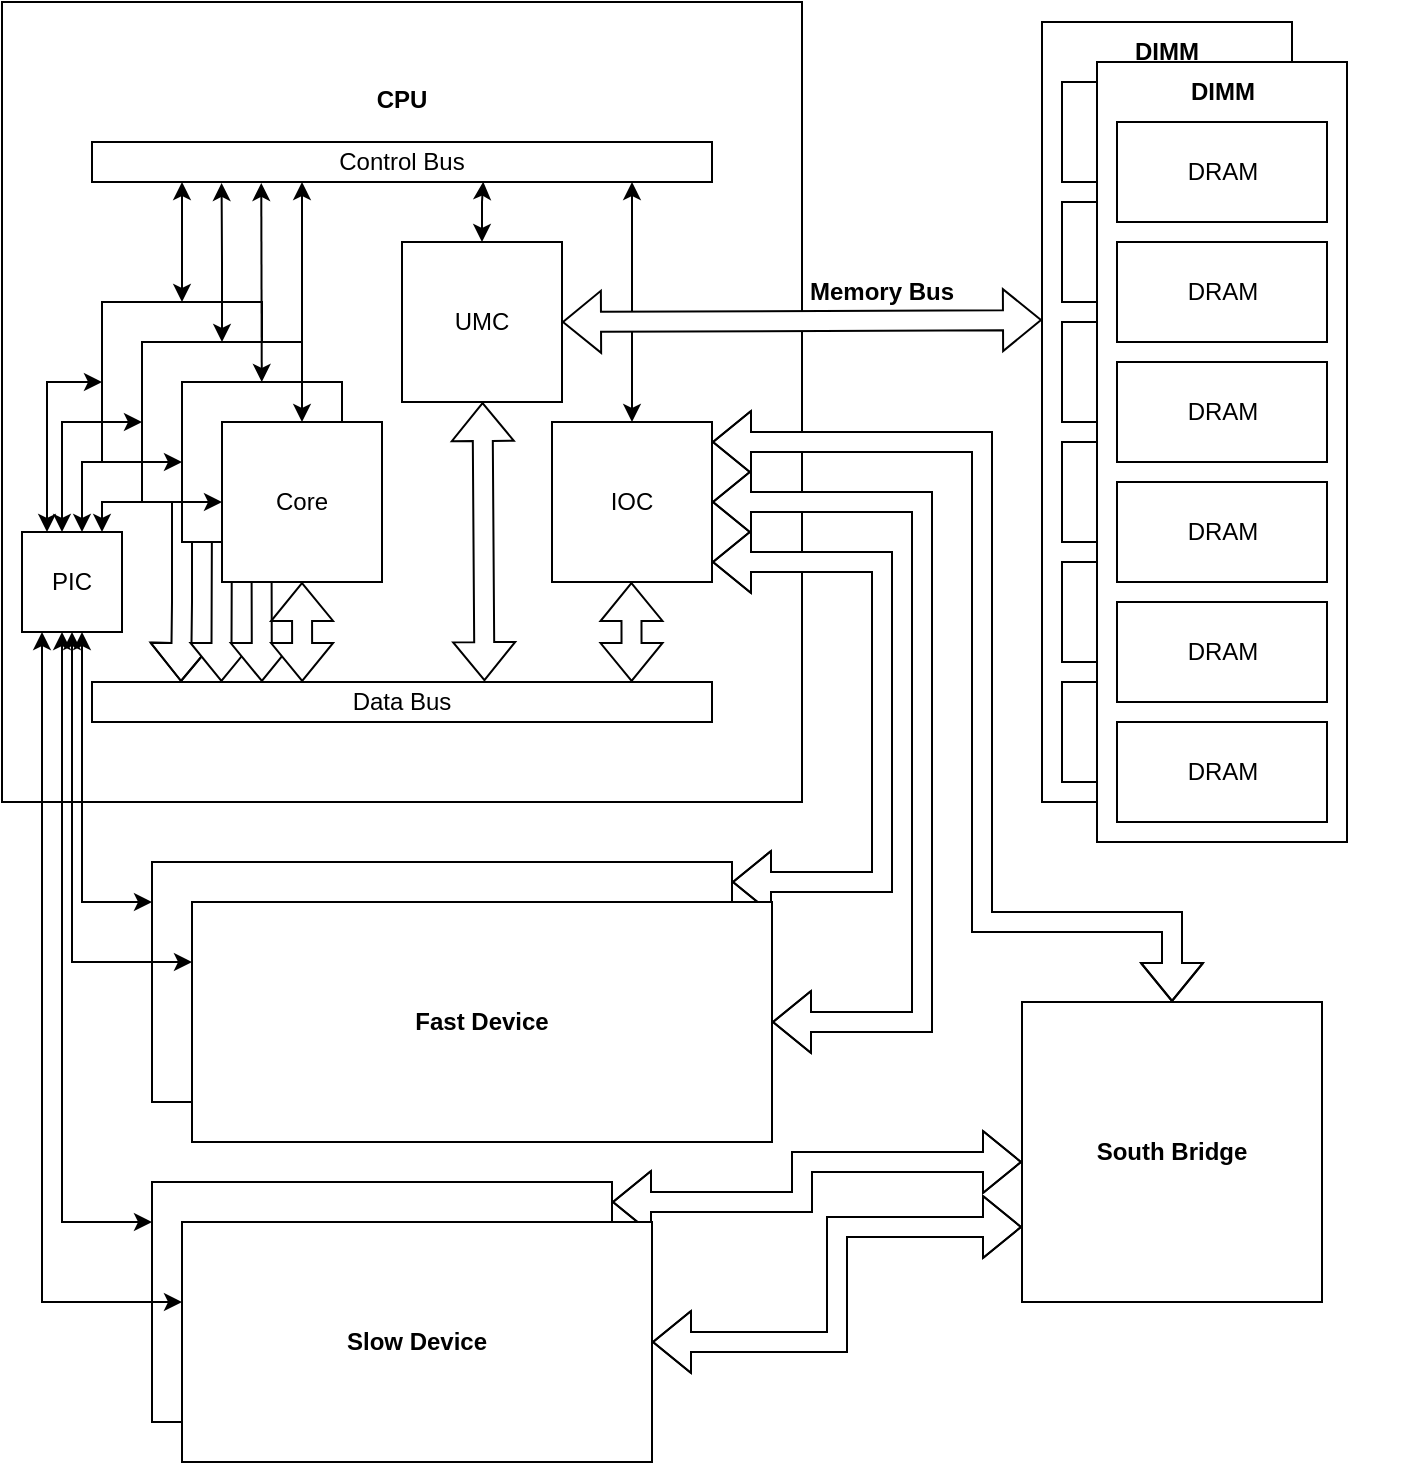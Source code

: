 <mxfile version="20.2.4" type="github">
  <diagram id="J__HdVsJIr5SyrQDiXUM" name="Page-1">
    <mxGraphModel dx="1102" dy="587" grid="1" gridSize="10" guides="1" tooltips="1" connect="1" arrows="1" fold="1" page="1" pageScale="1" pageWidth="800" pageHeight="800" math="0" shadow="0">
      <root>
        <mxCell id="0" />
        <mxCell id="1" parent="0" />
        <mxCell id="qEeFTIqIXQlI-F8TJPD6-39" value="&lt;div&gt;&lt;b&gt;CPU&lt;/b&gt;&lt;/div&gt;&lt;div&gt;&lt;b&gt;&lt;br&gt;&lt;/b&gt;&lt;/div&gt;&lt;div&gt;&lt;b&gt;&lt;br&gt;&lt;/b&gt;&lt;/div&gt;&lt;div&gt;&lt;b&gt;&lt;br&gt;&lt;/b&gt;&lt;/div&gt;&lt;div&gt;&lt;b&gt;&lt;br&gt;&lt;/b&gt;&lt;/div&gt;&lt;div&gt;&lt;b&gt;&lt;br&gt;&lt;/b&gt;&lt;/div&gt;&lt;div&gt;&lt;b&gt;&lt;br&gt;&lt;/b&gt;&lt;/div&gt;&lt;div&gt;&lt;b&gt;&lt;br&gt;&lt;/b&gt;&lt;/div&gt;&lt;div&gt;&lt;b&gt;&lt;br&gt;&lt;/b&gt;&lt;/div&gt;&lt;div&gt;&lt;b&gt;&lt;br&gt;&lt;/b&gt;&lt;/div&gt;&lt;div&gt;&lt;b&gt;&lt;br&gt;&lt;/b&gt;&lt;/div&gt;&lt;div&gt;&lt;b&gt;&lt;br&gt;&lt;/b&gt;&lt;/div&gt;&lt;div&gt;&lt;b&gt;&lt;br&gt;&lt;/b&gt;&lt;/div&gt;&lt;div&gt;&lt;b&gt;&lt;br&gt;&lt;/b&gt;&lt;/div&gt;&lt;div&gt;&lt;b&gt;&lt;br&gt;&lt;/b&gt;&lt;/div&gt;&lt;div&gt;&lt;b&gt;&lt;br&gt;&lt;/b&gt;&lt;/div&gt;&lt;div&gt;&lt;b&gt;&lt;br&gt;&lt;/b&gt;&lt;/div&gt;&lt;div&gt;&lt;b&gt;&lt;br&gt;&lt;/b&gt;&lt;/div&gt;&lt;div&gt;&lt;b&gt;&lt;br&gt;&lt;/b&gt;&lt;/div&gt;&lt;div&gt;&lt;b&gt;&lt;br&gt;&lt;/b&gt;&lt;/div&gt;&lt;div&gt;&lt;b&gt;&lt;br&gt;&lt;/b&gt;&lt;/div&gt;&lt;div&gt;&lt;b&gt;&lt;br&gt;&lt;/b&gt;&lt;/div&gt;" style="whiteSpace=wrap;html=1;aspect=fixed;" vertex="1" parent="1">
          <mxGeometry x="40" y="40" width="400" height="400" as="geometry" />
        </mxCell>
        <mxCell id="qEeFTIqIXQlI-F8TJPD6-75" value="" style="shape=flexArrow;endArrow=classic;startArrow=classic;html=1;rounded=0;strokeWidth=1;entryX=0;entryY=0.5;entryDx=0;entryDy=0;exitX=0.726;exitY=1;exitDx=0;exitDy=0;exitPerimeter=0;fillColor=default;" edge="1" parent="1" target="qEeFTIqIXQlI-F8TJPD6-52">
          <mxGeometry width="100" height="100" relative="1" as="geometry">
            <mxPoint x="129.52" y="380" as="sourcePoint" />
            <mxPoint x="129.82" y="290" as="targetPoint" />
            <Array as="points">
              <mxPoint x="130" y="340" />
            </Array>
          </mxGeometry>
        </mxCell>
        <mxCell id="qEeFTIqIXQlI-F8TJPD6-70" value="" style="shape=flexArrow;endArrow=classic;startArrow=classic;html=1;rounded=0;strokeWidth=1;entryX=0;entryY=0.5;entryDx=0;entryDy=0;exitX=0.726;exitY=1;exitDx=0;exitDy=0;exitPerimeter=0;fillColor=default;" edge="1" parent="1" target="qEeFTIqIXQlI-F8TJPD6-50">
          <mxGeometry width="100" height="100" relative="1" as="geometry">
            <mxPoint x="149.7" y="380" as="sourcePoint" />
            <mxPoint x="149.52" y="310" as="targetPoint" />
          </mxGeometry>
        </mxCell>
        <mxCell id="qEeFTIqIXQlI-F8TJPD6-13" value="" style="group" vertex="1" connectable="0" parent="1">
          <mxGeometry x="560" y="50" width="182.5" height="440" as="geometry" />
        </mxCell>
        <mxCell id="qEeFTIqIXQlI-F8TJPD6-12" value="&lt;div&gt;&lt;b&gt;DIMM&lt;/b&gt;&lt;/div&gt;&lt;div&gt;&lt;b&gt;&lt;br&gt;&lt;/b&gt;&lt;/div&gt;&lt;div&gt;&lt;b&gt;&lt;br&gt;&lt;/b&gt;&lt;/div&gt;&lt;div&gt;&lt;b&gt;&lt;br&gt;&lt;/b&gt;&lt;/div&gt;&lt;div&gt;&lt;b&gt;&lt;br&gt;&lt;/b&gt;&lt;/div&gt;&lt;div&gt;&lt;b&gt;&lt;br&gt;&lt;/b&gt;&lt;/div&gt;&lt;div&gt;&lt;b&gt;&lt;br&gt;&lt;/b&gt;&lt;/div&gt;&lt;div&gt;&lt;b&gt;&lt;br&gt;&lt;/b&gt;&lt;/div&gt;&lt;div&gt;&lt;b&gt;&lt;br&gt;&lt;/b&gt;&lt;/div&gt;&lt;div&gt;&lt;b&gt;&lt;br&gt;&lt;/b&gt;&lt;/div&gt;&lt;div&gt;&lt;b&gt;&lt;br&gt;&lt;/b&gt;&lt;/div&gt;&lt;div&gt;&lt;b&gt;&lt;br&gt;&lt;/b&gt;&lt;/div&gt;&lt;div&gt;&lt;b&gt;&lt;br&gt;&lt;/b&gt;&lt;/div&gt;&lt;div&gt;&lt;b&gt;&lt;br&gt;&lt;/b&gt;&lt;/div&gt;&lt;div&gt;&lt;b&gt;&lt;br&gt;&lt;/b&gt;&lt;/div&gt;&lt;div&gt;&lt;b&gt;&lt;br&gt;&lt;/b&gt;&lt;/div&gt;&lt;div&gt;&lt;b&gt;&lt;br&gt;&lt;/b&gt;&lt;/div&gt;&lt;div&gt;&lt;b&gt;&lt;br&gt;&lt;/b&gt;&lt;/div&gt;&lt;div&gt;&lt;b&gt;&lt;br&gt;&lt;/b&gt;&lt;/div&gt;&lt;div&gt;&lt;b&gt;&lt;br&gt;&lt;/b&gt;&lt;/div&gt;&lt;div&gt;&lt;b&gt;&lt;br&gt;&lt;/b&gt;&lt;/div&gt;&lt;div&gt;&lt;b&gt;&lt;br&gt;&lt;/b&gt;&lt;/div&gt;&lt;div&gt;&lt;b&gt;&lt;br&gt;&lt;/b&gt;&lt;/div&gt;&lt;div&gt;&lt;b&gt;&lt;br&gt;&lt;/b&gt;&lt;/div&gt;&lt;div&gt;&lt;b&gt;&lt;br&gt;&lt;/b&gt;&lt;/div&gt;&lt;div&gt;&lt;b&gt;&lt;br&gt;&lt;/b&gt;&lt;/div&gt;" style="rounded=0;whiteSpace=wrap;html=1;" vertex="1" parent="qEeFTIqIXQlI-F8TJPD6-13">
          <mxGeometry width="125" height="390" as="geometry" />
        </mxCell>
        <mxCell id="qEeFTIqIXQlI-F8TJPD6-6" value="DRAM" style="rounded=0;whiteSpace=wrap;html=1;" vertex="1" parent="qEeFTIqIXQlI-F8TJPD6-13">
          <mxGeometry x="10" y="30" width="105" height="50" as="geometry" />
        </mxCell>
        <mxCell id="qEeFTIqIXQlI-F8TJPD6-7" value="DRAM" style="rounded=0;whiteSpace=wrap;html=1;" vertex="1" parent="qEeFTIqIXQlI-F8TJPD6-13">
          <mxGeometry x="10" y="90" width="105" height="50" as="geometry" />
        </mxCell>
        <mxCell id="qEeFTIqIXQlI-F8TJPD6-8" value="DRAM" style="rounded=0;whiteSpace=wrap;html=1;" vertex="1" parent="qEeFTIqIXQlI-F8TJPD6-13">
          <mxGeometry x="10" y="150" width="105" height="50" as="geometry" />
        </mxCell>
        <mxCell id="qEeFTIqIXQlI-F8TJPD6-9" value="DRAM" style="rounded=0;whiteSpace=wrap;html=1;" vertex="1" parent="qEeFTIqIXQlI-F8TJPD6-13">
          <mxGeometry x="10" y="210" width="105" height="50" as="geometry" />
        </mxCell>
        <mxCell id="qEeFTIqIXQlI-F8TJPD6-10" value="DRAM" style="rounded=0;whiteSpace=wrap;html=1;" vertex="1" parent="qEeFTIqIXQlI-F8TJPD6-13">
          <mxGeometry x="10" y="270" width="105" height="50" as="geometry" />
        </mxCell>
        <mxCell id="qEeFTIqIXQlI-F8TJPD6-11" value="DRAM" style="rounded=0;whiteSpace=wrap;html=1;" vertex="1" parent="qEeFTIqIXQlI-F8TJPD6-13">
          <mxGeometry x="10" y="330" width="105" height="50" as="geometry" />
        </mxCell>
        <mxCell id="qEeFTIqIXQlI-F8TJPD6-15" value="" style="group" vertex="1" connectable="0" parent="qEeFTIqIXQlI-F8TJPD6-13">
          <mxGeometry x="27.5" y="20" width="155" height="420" as="geometry" />
        </mxCell>
        <mxCell id="qEeFTIqIXQlI-F8TJPD6-16" value="&lt;div&gt;&lt;b&gt;DIMM&lt;/b&gt;&lt;/div&gt;&lt;div&gt;&lt;b&gt;&lt;br&gt;&lt;/b&gt;&lt;/div&gt;&lt;div&gt;&lt;b&gt;&lt;br&gt;&lt;/b&gt;&lt;/div&gt;&lt;div&gt;&lt;b&gt;&lt;br&gt;&lt;/b&gt;&lt;/div&gt;&lt;div&gt;&lt;b&gt;&lt;br&gt;&lt;/b&gt;&lt;/div&gt;&lt;div&gt;&lt;b&gt;&lt;br&gt;&lt;/b&gt;&lt;/div&gt;&lt;div&gt;&lt;b&gt;&lt;br&gt;&lt;/b&gt;&lt;/div&gt;&lt;div&gt;&lt;b&gt;&lt;br&gt;&lt;/b&gt;&lt;/div&gt;&lt;div&gt;&lt;b&gt;&lt;br&gt;&lt;/b&gt;&lt;/div&gt;&lt;div&gt;&lt;b&gt;&lt;br&gt;&lt;/b&gt;&lt;/div&gt;&lt;div&gt;&lt;b&gt;&lt;br&gt;&lt;/b&gt;&lt;/div&gt;&lt;div&gt;&lt;b&gt;&lt;br&gt;&lt;/b&gt;&lt;/div&gt;&lt;div&gt;&lt;b&gt;&lt;br&gt;&lt;/b&gt;&lt;/div&gt;&lt;div&gt;&lt;b&gt;&lt;br&gt;&lt;/b&gt;&lt;/div&gt;&lt;div&gt;&lt;b&gt;&lt;br&gt;&lt;/b&gt;&lt;/div&gt;&lt;div&gt;&lt;b&gt;&lt;br&gt;&lt;/b&gt;&lt;/div&gt;&lt;div&gt;&lt;b&gt;&lt;br&gt;&lt;/b&gt;&lt;/div&gt;&lt;div&gt;&lt;b&gt;&lt;br&gt;&lt;/b&gt;&lt;/div&gt;&lt;div&gt;&lt;b&gt;&lt;br&gt;&lt;/b&gt;&lt;/div&gt;&lt;div&gt;&lt;b&gt;&lt;br&gt;&lt;/b&gt;&lt;/div&gt;&lt;div&gt;&lt;b&gt;&lt;br&gt;&lt;/b&gt;&lt;/div&gt;&lt;div&gt;&lt;b&gt;&lt;br&gt;&lt;/b&gt;&lt;/div&gt;&lt;div&gt;&lt;b&gt;&lt;br&gt;&lt;/b&gt;&lt;/div&gt;&lt;div&gt;&lt;b&gt;&lt;br&gt;&lt;/b&gt;&lt;/div&gt;&lt;div&gt;&lt;b&gt;&lt;br&gt;&lt;/b&gt;&lt;/div&gt;&lt;div&gt;&lt;b&gt;&lt;br&gt;&lt;/b&gt;&lt;/div&gt;" style="rounded=0;whiteSpace=wrap;html=1;" vertex="1" parent="qEeFTIqIXQlI-F8TJPD6-15">
          <mxGeometry width="125" height="390" as="geometry" />
        </mxCell>
        <mxCell id="qEeFTIqIXQlI-F8TJPD6-17" value="DRAM" style="rounded=0;whiteSpace=wrap;html=1;" vertex="1" parent="qEeFTIqIXQlI-F8TJPD6-15">
          <mxGeometry x="10" y="30" width="105" height="50" as="geometry" />
        </mxCell>
        <mxCell id="qEeFTIqIXQlI-F8TJPD6-18" value="DRAM" style="rounded=0;whiteSpace=wrap;html=1;" vertex="1" parent="qEeFTIqIXQlI-F8TJPD6-15">
          <mxGeometry x="10" y="90" width="105" height="50" as="geometry" />
        </mxCell>
        <mxCell id="qEeFTIqIXQlI-F8TJPD6-19" value="DRAM" style="rounded=0;whiteSpace=wrap;html=1;" vertex="1" parent="qEeFTIqIXQlI-F8TJPD6-15">
          <mxGeometry x="10" y="150" width="105" height="50" as="geometry" />
        </mxCell>
        <mxCell id="qEeFTIqIXQlI-F8TJPD6-20" value="DRAM" style="rounded=0;whiteSpace=wrap;html=1;" vertex="1" parent="qEeFTIqIXQlI-F8TJPD6-15">
          <mxGeometry x="10" y="210" width="105" height="50" as="geometry" />
        </mxCell>
        <mxCell id="qEeFTIqIXQlI-F8TJPD6-21" value="DRAM" style="rounded=0;whiteSpace=wrap;html=1;" vertex="1" parent="qEeFTIqIXQlI-F8TJPD6-15">
          <mxGeometry x="10" y="270" width="105" height="50" as="geometry" />
        </mxCell>
        <mxCell id="qEeFTIqIXQlI-F8TJPD6-22" value="DRAM" style="rounded=0;whiteSpace=wrap;html=1;" vertex="1" parent="qEeFTIqIXQlI-F8TJPD6-15">
          <mxGeometry x="10" y="330" width="105" height="50" as="geometry" />
        </mxCell>
        <mxCell id="qEeFTIqIXQlI-F8TJPD6-47" value="Control Bus" style="rounded=0;whiteSpace=wrap;html=1;direction=west;" vertex="1" parent="1">
          <mxGeometry x="85" y="110" width="310" height="20" as="geometry" />
        </mxCell>
        <mxCell id="qEeFTIqIXQlI-F8TJPD6-63" style="edgeStyle=orthogonalEdgeStyle;rounded=0;orthogonalLoop=1;jettySize=auto;html=1;startArrow=classic;startFill=1;endArrow=classic;endFill=1;" edge="1" parent="1" source="qEeFTIqIXQlI-F8TJPD6-49">
          <mxGeometry relative="1" as="geometry">
            <mxPoint x="130" y="130" as="targetPoint" />
          </mxGeometry>
        </mxCell>
        <mxCell id="qEeFTIqIXQlI-F8TJPD6-49" value="Core" style="whiteSpace=wrap;html=1;aspect=fixed;" vertex="1" parent="1">
          <mxGeometry x="90" y="190" width="80" height="80" as="geometry" />
        </mxCell>
        <mxCell id="qEeFTIqIXQlI-F8TJPD6-64" style="edgeStyle=orthogonalEdgeStyle;rounded=0;orthogonalLoop=1;jettySize=auto;html=1;entryX=0.791;entryY=-0.024;entryDx=0;entryDy=0;entryPerimeter=0;startArrow=classic;startFill=1;endArrow=classic;endFill=1;" edge="1" parent="1" source="qEeFTIqIXQlI-F8TJPD6-51" target="qEeFTIqIXQlI-F8TJPD6-47">
          <mxGeometry relative="1" as="geometry" />
        </mxCell>
        <mxCell id="qEeFTIqIXQlI-F8TJPD6-51" value="Core" style="whiteSpace=wrap;html=1;aspect=fixed;" vertex="1" parent="1">
          <mxGeometry x="110" y="210" width="80" height="80" as="geometry" />
        </mxCell>
        <mxCell id="qEeFTIqIXQlI-F8TJPD6-60" style="edgeStyle=orthogonalEdgeStyle;rounded=0;orthogonalLoop=1;jettySize=auto;html=1;startArrow=classic;startFill=1;endArrow=classic;endFill=1;entryX=0.369;entryY=0.007;entryDx=0;entryDy=0;entryPerimeter=0;" edge="1" parent="1" source="qEeFTIqIXQlI-F8TJPD6-53" target="qEeFTIqIXQlI-F8TJPD6-47">
          <mxGeometry relative="1" as="geometry">
            <mxPoint x="289" y="130" as="targetPoint" />
          </mxGeometry>
        </mxCell>
        <mxCell id="qEeFTIqIXQlI-F8TJPD6-53" value="UMC" style="whiteSpace=wrap;html=1;aspect=fixed;" vertex="1" parent="1">
          <mxGeometry x="240" y="160" width="80" height="80" as="geometry" />
        </mxCell>
        <mxCell id="qEeFTIqIXQlI-F8TJPD6-52" value="Core" style="whiteSpace=wrap;html=1;aspect=fixed;" vertex="1" parent="1">
          <mxGeometry x="130" y="230" width="80" height="80" as="geometry" />
        </mxCell>
        <mxCell id="qEeFTIqIXQlI-F8TJPD6-57" style="edgeStyle=orthogonalEdgeStyle;rounded=0;orthogonalLoop=1;jettySize=auto;html=1;endArrow=classic;endFill=1;startArrow=classic;startFill=1;" edge="1" parent="1" source="qEeFTIqIXQlI-F8TJPD6-54">
          <mxGeometry relative="1" as="geometry">
            <mxPoint x="355" y="130" as="targetPoint" />
            <Array as="points">
              <mxPoint x="355" y="130" />
            </Array>
          </mxGeometry>
        </mxCell>
        <mxCell id="qEeFTIqIXQlI-F8TJPD6-92" style="edgeStyle=orthogonalEdgeStyle;shape=flexArrow;rounded=0;orthogonalLoop=1;jettySize=auto;html=1;startArrow=classic;startFill=1;endArrow=classic;endFill=1;strokeWidth=1;fillColor=default;" edge="1" parent="1" source="qEeFTIqIXQlI-F8TJPD6-54" target="qEeFTIqIXQlI-F8TJPD6-83">
          <mxGeometry relative="1" as="geometry">
            <Array as="points">
              <mxPoint x="480" y="320" />
              <mxPoint x="480" y="480" />
            </Array>
          </mxGeometry>
        </mxCell>
        <mxCell id="qEeFTIqIXQlI-F8TJPD6-93" style="edgeStyle=orthogonalEdgeStyle;shape=flexArrow;rounded=0;orthogonalLoop=1;jettySize=auto;html=1;startArrow=classic;startFill=1;endArrow=classic;endFill=1;strokeWidth=1;fillColor=default;" edge="1" parent="1" source="qEeFTIqIXQlI-F8TJPD6-54" target="qEeFTIqIXQlI-F8TJPD6-85">
          <mxGeometry relative="1" as="geometry">
            <mxPoint x="620" y="500" as="targetPoint" />
            <Array as="points">
              <mxPoint x="530" y="260" />
              <mxPoint x="530" y="500" />
              <mxPoint x="625" y="500" />
            </Array>
          </mxGeometry>
        </mxCell>
        <mxCell id="qEeFTIqIXQlI-F8TJPD6-95" style="edgeStyle=orthogonalEdgeStyle;shape=flexArrow;rounded=0;orthogonalLoop=1;jettySize=auto;html=1;entryX=1;entryY=0.5;entryDx=0;entryDy=0;startArrow=classic;startFill=1;endArrow=classic;endFill=1;strokeWidth=1;fillColor=default;" edge="1" parent="1" source="qEeFTIqIXQlI-F8TJPD6-54" target="qEeFTIqIXQlI-F8TJPD6-87">
          <mxGeometry relative="1" as="geometry">
            <Array as="points">
              <mxPoint x="500" y="290" />
              <mxPoint x="500" y="550" />
            </Array>
          </mxGeometry>
        </mxCell>
        <mxCell id="qEeFTIqIXQlI-F8TJPD6-54" value="IOC" style="whiteSpace=wrap;html=1;aspect=fixed;" vertex="1" parent="1">
          <mxGeometry x="315" y="250" width="80" height="80" as="geometry" />
        </mxCell>
        <mxCell id="qEeFTIqIXQlI-F8TJPD6-55" value="Data Bus" style="rounded=0;whiteSpace=wrap;html=1;direction=west;" vertex="1" parent="1">
          <mxGeometry x="85" y="380" width="310" height="20" as="geometry" />
        </mxCell>
        <mxCell id="qEeFTIqIXQlI-F8TJPD6-65" value="" style="endArrow=classic;startArrow=classic;html=1;rounded=0;entryX=0.727;entryY=-0.024;entryDx=0;entryDy=0;entryPerimeter=0;" edge="1" parent="1" source="qEeFTIqIXQlI-F8TJPD6-52" target="qEeFTIqIXQlI-F8TJPD6-47">
          <mxGeometry width="50" height="50" relative="1" as="geometry">
            <mxPoint x="210" y="300" as="sourcePoint" />
            <mxPoint x="260" y="250" as="targetPoint" />
          </mxGeometry>
        </mxCell>
        <mxCell id="qEeFTIqIXQlI-F8TJPD6-66" value="" style="endArrow=classic;startArrow=classic;html=1;rounded=0;entryX=0.727;entryY=-0.024;entryDx=0;entryDy=0;entryPerimeter=0;exitX=0.5;exitY=0;exitDx=0;exitDy=0;" edge="1" parent="1" source="qEeFTIqIXQlI-F8TJPD6-50">
          <mxGeometry width="50" height="50" relative="1" as="geometry">
            <mxPoint x="190.264" y="229.52" as="sourcePoint" />
            <mxPoint x="190" y="130.0" as="targetPoint" />
          </mxGeometry>
        </mxCell>
        <mxCell id="qEeFTIqIXQlI-F8TJPD6-69" value="" style="shape=flexArrow;endArrow=classic;startArrow=classic;html=1;rounded=0;strokeWidth=1;entryX=0.5;entryY=1;entryDx=0;entryDy=0;exitX=0.726;exitY=1;exitDx=0;exitDy=0;exitPerimeter=0;fillColor=default;" edge="1" parent="1" source="qEeFTIqIXQlI-F8TJPD6-55">
          <mxGeometry width="100" height="100" relative="1" as="geometry">
            <mxPoint x="169.85" y="360" as="sourcePoint" />
            <mxPoint x="169.76" y="310" as="targetPoint" />
          </mxGeometry>
        </mxCell>
        <mxCell id="qEeFTIqIXQlI-F8TJPD6-68" value="" style="shape=flexArrow;endArrow=classic;startArrow=classic;html=1;rounded=0;strokeWidth=1;entryX=0.5;entryY=1;entryDx=0;entryDy=0;exitX=0.661;exitY=1;exitDx=0;exitDy=0;exitPerimeter=0;fillColor=default;" edge="1" parent="1" source="qEeFTIqIXQlI-F8TJPD6-55" target="qEeFTIqIXQlI-F8TJPD6-50">
          <mxGeometry width="100" height="100" relative="1" as="geometry">
            <mxPoint x="190" y="360" as="sourcePoint" />
            <mxPoint x="290" y="260" as="targetPoint" />
          </mxGeometry>
        </mxCell>
        <mxCell id="qEeFTIqIXQlI-F8TJPD6-50" value="Core" style="whiteSpace=wrap;html=1;aspect=fixed;" vertex="1" parent="1">
          <mxGeometry x="150" y="250" width="80" height="80" as="geometry" />
        </mxCell>
        <mxCell id="qEeFTIqIXQlI-F8TJPD6-74" value="" style="shape=flexArrow;endArrow=classic;startArrow=classic;html=1;rounded=0;strokeWidth=1;exitX=0.367;exitY=1.021;exitDx=0;exitDy=0;exitPerimeter=0;fillColor=default;" edge="1" parent="1" source="qEeFTIqIXQlI-F8TJPD6-55" target="qEeFTIqIXQlI-F8TJPD6-53">
          <mxGeometry width="100" height="100" relative="1" as="geometry">
            <mxPoint x="299.85" y="380" as="sourcePoint" />
            <mxPoint x="299.76" y="330" as="targetPoint" />
          </mxGeometry>
        </mxCell>
        <mxCell id="qEeFTIqIXQlI-F8TJPD6-76" value="" style="shape=flexArrow;endArrow=classic;startArrow=classic;html=1;rounded=0;strokeWidth=1;entryX=0.5;entryY=1;entryDx=0;entryDy=0;exitX=0.661;exitY=1;exitDx=0;exitDy=0;exitPerimeter=0;fillColor=default;" edge="1" parent="1">
          <mxGeometry width="100" height="100" relative="1" as="geometry">
            <mxPoint x="354.8" y="380" as="sourcePoint" />
            <mxPoint x="354.71" y="330" as="targetPoint" />
          </mxGeometry>
        </mxCell>
        <mxCell id="qEeFTIqIXQlI-F8TJPD6-77" value="" style="shape=flexArrow;endArrow=classic;startArrow=classic;html=1;rounded=0;strokeWidth=1;exitX=0;exitY=0.382;exitDx=0;exitDy=0;exitPerimeter=0;fillColor=default;entryX=1;entryY=0.5;entryDx=0;entryDy=0;" edge="1" parent="1" source="qEeFTIqIXQlI-F8TJPD6-12" target="qEeFTIqIXQlI-F8TJPD6-53">
          <mxGeometry width="100" height="100" relative="1" as="geometry">
            <mxPoint x="291.23" y="389.58" as="sourcePoint" />
            <mxPoint x="290.274" y="250" as="targetPoint" />
          </mxGeometry>
        </mxCell>
        <mxCell id="qEeFTIqIXQlI-F8TJPD6-80" value="&lt;b&gt;Memory Bus&lt;/b&gt;" style="text;html=1;strokeColor=none;fillColor=none;align=center;verticalAlign=middle;whiteSpace=wrap;rounded=0;" vertex="1" parent="1">
          <mxGeometry x="440" y="170" width="80" height="30" as="geometry" />
        </mxCell>
        <mxCell id="qEeFTIqIXQlI-F8TJPD6-82" style="edgeStyle=orthogonalEdgeStyle;rounded=0;orthogonalLoop=1;jettySize=auto;html=1;startArrow=classic;startFill=1;endArrow=classic;endFill=1;strokeWidth=1;fillColor=default;entryX=0;entryY=0.167;entryDx=0;entryDy=0;entryPerimeter=0;" edge="1" parent="1" source="qEeFTIqIXQlI-F8TJPD6-81" target="qEeFTIqIXQlI-F8TJPD6-83">
          <mxGeometry relative="1" as="geometry">
            <mxPoint x="75" y="490" as="targetPoint" />
            <Array as="points">
              <mxPoint x="80" y="490" />
            </Array>
          </mxGeometry>
        </mxCell>
        <mxCell id="qEeFTIqIXQlI-F8TJPD6-102" style="edgeStyle=orthogonalEdgeStyle;rounded=0;orthogonalLoop=1;jettySize=auto;html=1;entryX=0;entryY=0.5;entryDx=0;entryDy=0;startArrow=classic;startFill=1;endArrow=classic;endFill=1;strokeWidth=1;fillColor=default;exitX=0.25;exitY=0;exitDx=0;exitDy=0;" edge="1" parent="1" source="qEeFTIqIXQlI-F8TJPD6-81" target="qEeFTIqIXQlI-F8TJPD6-49">
          <mxGeometry relative="1" as="geometry" />
        </mxCell>
        <mxCell id="qEeFTIqIXQlI-F8TJPD6-103" style="edgeStyle=orthogonalEdgeStyle;rounded=0;orthogonalLoop=1;jettySize=auto;html=1;entryX=0;entryY=0.5;entryDx=0;entryDy=0;startArrow=classic;startFill=1;endArrow=classic;endFill=1;strokeWidth=1;fillColor=default;" edge="1" parent="1" source="qEeFTIqIXQlI-F8TJPD6-81" target="qEeFTIqIXQlI-F8TJPD6-51">
          <mxGeometry relative="1" as="geometry">
            <Array as="points">
              <mxPoint x="70" y="250" />
            </Array>
          </mxGeometry>
        </mxCell>
        <mxCell id="qEeFTIqIXQlI-F8TJPD6-104" style="edgeStyle=orthogonalEdgeStyle;rounded=0;orthogonalLoop=1;jettySize=auto;html=1;entryX=0;entryY=0.5;entryDx=0;entryDy=0;startArrow=classic;startFill=1;endArrow=classic;endFill=1;strokeWidth=1;fillColor=default;" edge="1" parent="1" source="qEeFTIqIXQlI-F8TJPD6-81" target="qEeFTIqIXQlI-F8TJPD6-52">
          <mxGeometry relative="1" as="geometry">
            <Array as="points">
              <mxPoint x="80" y="270" />
            </Array>
          </mxGeometry>
        </mxCell>
        <mxCell id="qEeFTIqIXQlI-F8TJPD6-105" style="edgeStyle=orthogonalEdgeStyle;rounded=0;orthogonalLoop=1;jettySize=auto;html=1;entryX=0;entryY=0.5;entryDx=0;entryDy=0;startArrow=classic;startFill=1;endArrow=classic;endFill=1;strokeWidth=1;fillColor=default;" edge="1" parent="1" source="qEeFTIqIXQlI-F8TJPD6-81" target="qEeFTIqIXQlI-F8TJPD6-50">
          <mxGeometry relative="1" as="geometry">
            <Array as="points">
              <mxPoint x="90" y="290" />
            </Array>
          </mxGeometry>
        </mxCell>
        <mxCell id="qEeFTIqIXQlI-F8TJPD6-107" style="edgeStyle=orthogonalEdgeStyle;rounded=0;orthogonalLoop=1;jettySize=auto;html=1;startArrow=classic;startFill=1;endArrow=classic;endFill=1;strokeWidth=1;fillColor=default;" edge="1" parent="1" source="qEeFTIqIXQlI-F8TJPD6-81" target="qEeFTIqIXQlI-F8TJPD6-86">
          <mxGeometry relative="1" as="geometry">
            <Array as="points">
              <mxPoint x="70" y="650" />
            </Array>
          </mxGeometry>
        </mxCell>
        <mxCell id="qEeFTIqIXQlI-F8TJPD6-81" value="PIC" style="whiteSpace=wrap;html=1;aspect=fixed;" vertex="1" parent="1">
          <mxGeometry x="50" y="305" width="50" height="50" as="geometry" />
        </mxCell>
        <mxCell id="qEeFTIqIXQlI-F8TJPD6-83" value="&lt;b&gt;Fast Device&lt;/b&gt;" style="rounded=0;whiteSpace=wrap;html=1;" vertex="1" parent="1">
          <mxGeometry x="115" y="470" width="290" height="120" as="geometry" />
        </mxCell>
        <mxCell id="qEeFTIqIXQlI-F8TJPD6-110" style="edgeStyle=orthogonalEdgeStyle;shape=flexArrow;rounded=0;orthogonalLoop=1;jettySize=auto;html=1;startArrow=classic;startFill=1;endArrow=classic;endFill=1;strokeWidth=1;fillColor=default;" edge="1" parent="1" source="qEeFTIqIXQlI-F8TJPD6-85" target="qEeFTIqIXQlI-F8TJPD6-86">
          <mxGeometry relative="1" as="geometry">
            <Array as="points">
              <mxPoint x="440" y="620" />
              <mxPoint x="440" y="640" />
            </Array>
          </mxGeometry>
        </mxCell>
        <mxCell id="qEeFTIqIXQlI-F8TJPD6-85" value="&lt;div&gt;&lt;b&gt;South Bridge&lt;/b&gt;&lt;br&gt;&lt;/div&gt;" style="whiteSpace=wrap;html=1;aspect=fixed;" vertex="1" parent="1">
          <mxGeometry x="550" y="540" width="150" height="150" as="geometry" />
        </mxCell>
        <mxCell id="qEeFTIqIXQlI-F8TJPD6-86" value="&lt;b&gt;Slow Device&lt;/b&gt;" style="rounded=0;whiteSpace=wrap;html=1;" vertex="1" parent="1">
          <mxGeometry x="115" y="630" width="230" height="120" as="geometry" />
        </mxCell>
        <mxCell id="qEeFTIqIXQlI-F8TJPD6-87" value="&lt;b&gt;Fast Device&lt;/b&gt;" style="rounded=0;whiteSpace=wrap;html=1;" vertex="1" parent="1">
          <mxGeometry x="135" y="490" width="290" height="120" as="geometry" />
        </mxCell>
        <mxCell id="qEeFTIqIXQlI-F8TJPD6-109" style="edgeStyle=orthogonalEdgeStyle;rounded=0;orthogonalLoop=1;jettySize=auto;html=1;entryX=0;entryY=0.75;entryDx=0;entryDy=0;startArrow=classic;startFill=1;endArrow=classic;endFill=1;strokeWidth=1;fillColor=default;shape=flexArrow;" edge="1" parent="1" source="qEeFTIqIXQlI-F8TJPD6-88" target="qEeFTIqIXQlI-F8TJPD6-85">
          <mxGeometry relative="1" as="geometry" />
        </mxCell>
        <mxCell id="qEeFTIqIXQlI-F8TJPD6-88" value="&lt;b&gt;Slow Device&lt;/b&gt;" style="rounded=0;whiteSpace=wrap;html=1;" vertex="1" parent="1">
          <mxGeometry x="130" y="650" width="235" height="120" as="geometry" />
        </mxCell>
        <mxCell id="qEeFTIqIXQlI-F8TJPD6-106" style="edgeStyle=orthogonalEdgeStyle;rounded=0;orthogonalLoop=1;jettySize=auto;html=1;startArrow=classic;startFill=1;endArrow=classic;endFill=1;strokeWidth=1;fillColor=default;" edge="1" parent="1" source="qEeFTIqIXQlI-F8TJPD6-81" target="qEeFTIqIXQlI-F8TJPD6-87">
          <mxGeometry relative="1" as="geometry">
            <Array as="points">
              <mxPoint x="75" y="520" />
            </Array>
          </mxGeometry>
        </mxCell>
        <mxCell id="qEeFTIqIXQlI-F8TJPD6-108" style="edgeStyle=orthogonalEdgeStyle;rounded=0;orthogonalLoop=1;jettySize=auto;html=1;startArrow=classic;startFill=1;endArrow=classic;endFill=1;strokeWidth=1;fillColor=default;" edge="1" parent="1" source="qEeFTIqIXQlI-F8TJPD6-81" target="qEeFTIqIXQlI-F8TJPD6-88">
          <mxGeometry relative="1" as="geometry">
            <mxPoint x="130" y="770" as="targetPoint" />
            <Array as="points">
              <mxPoint x="60" y="690" />
            </Array>
          </mxGeometry>
        </mxCell>
      </root>
    </mxGraphModel>
  </diagram>
</mxfile>
